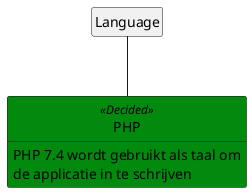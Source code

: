 @startuml

hide empty members
hide circle

skinparam class {
    BackgroundColor<<Decided>> #028A0F
    BackgroundColor<<Rejected>> #E3242B
}

!procedure decided($name, $description)
class $name <<Decided>>  {
    $description
}
!endprocedure

!procedure rejected($name, $description)
class $name <<Rejected>>  {
    $description
}
!endprocedure



class Language
decided("PHP", "PHP 7.4 wordt gebruikt als taal om\nde applicatie in te schrijven")

Language -- PHP

@enduml